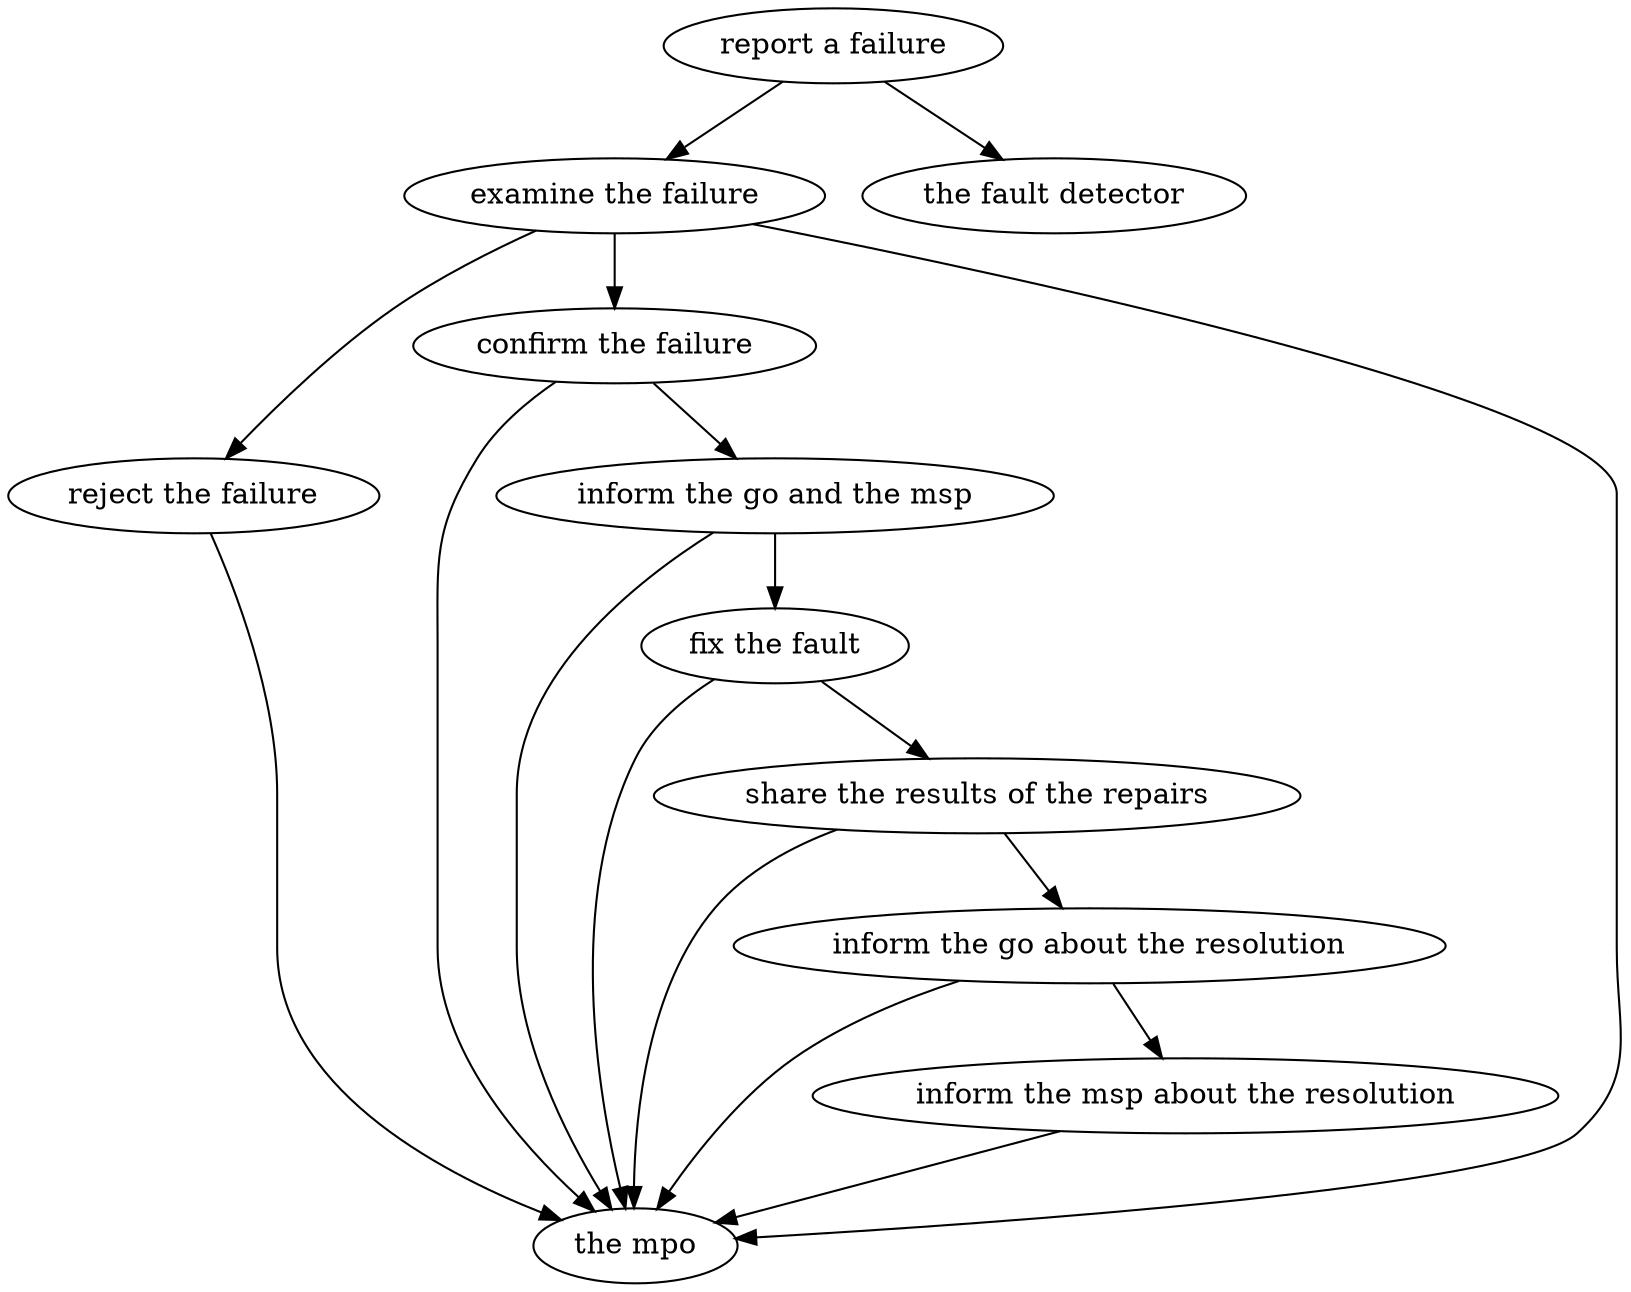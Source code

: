 strict digraph "doc-10.10" {
	graph [name="doc-10.10"];
	"report a failure"	[attrs="{'type': 'Activity', 'label': 'report a failure'}"];
	"examine the failure"	[attrs="{'type': 'Activity', 'label': 'examine the failure'}"];
	"report a failure" -> "examine the failure"	[attrs="{'type': 'flow', 'label': 'flow'}"];
	"the fault detector"	[attrs="{'type': 'Actor', 'label': 'the fault detector'}"];
	"report a failure" -> "the fault detector"	[attrs="{'type': 'actor performer', 'label': 'actor performer'}"];
	"reject the failure"	[attrs="{'type': 'Activity', 'label': 'reject the failure'}"];
	"examine the failure" -> "reject the failure"	[attrs="{'type': 'flow', 'label': 'flow'}"];
	"confirm the failure"	[attrs="{'type': 'Activity', 'label': 'confirm the failure'}"];
	"examine the failure" -> "confirm the failure"	[attrs="{'type': 'flow', 'label': 'flow'}"];
	"the mpo"	[attrs="{'type': 'Actor', 'label': 'the mpo'}"];
	"examine the failure" -> "the mpo"	[attrs="{'type': 'actor performer', 'label': 'actor performer'}"];
	"reject the failure" -> "the mpo"	[attrs="{'type': 'actor performer', 'label': 'actor performer'}"];
	"inform the go and the msp"	[attrs="{'type': 'Activity', 'label': 'inform the go and the msp'}"];
	"confirm the failure" -> "inform the go and the msp"	[attrs="{'type': 'flow', 'label': 'flow'}"];
	"confirm the failure" -> "the mpo"	[attrs="{'type': 'actor performer', 'label': 'actor performer'}"];
	"fix the fault"	[attrs="{'type': 'Activity', 'label': 'fix the fault'}"];
	"inform the go and the msp" -> "fix the fault"	[attrs="{'type': 'flow', 'label': 'flow'}"];
	"inform the go and the msp" -> "the mpo"	[attrs="{'type': 'actor performer', 'label': 'actor performer'}"];
	"share the results of the repairs"	[attrs="{'type': 'Activity', 'label': 'share the results of the repairs'}"];
	"fix the fault" -> "share the results of the repairs"	[attrs="{'type': 'flow', 'label': 'flow'}"];
	"fix the fault" -> "the mpo"	[attrs="{'type': 'actor performer', 'label': 'actor performer'}"];
	"inform the go about the resolution"	[attrs="{'type': 'Activity', 'label': 'inform the go about the resolution'}"];
	"share the results of the repairs" -> "inform the go about the resolution"	[attrs="{'type': 'flow', 'label': 'flow'}"];
	"share the results of the repairs" -> "the mpo"	[attrs="{'type': 'actor performer', 'label': 'actor performer'}"];
	"inform the msp about the resolution"	[attrs="{'type': 'Activity', 'label': 'inform the msp about the resolution'}"];
	"inform the go about the resolution" -> "inform the msp about the resolution"	[attrs="{'type': 'flow', 'label': 'flow'}"];
	"inform the go about the resolution" -> "the mpo"	[attrs="{'type': 'actor performer', 'label': 'actor performer'}"];
	"inform the msp about the resolution" -> "the mpo"	[attrs="{'type': 'actor performer', 'label': 'actor performer'}"];
}
